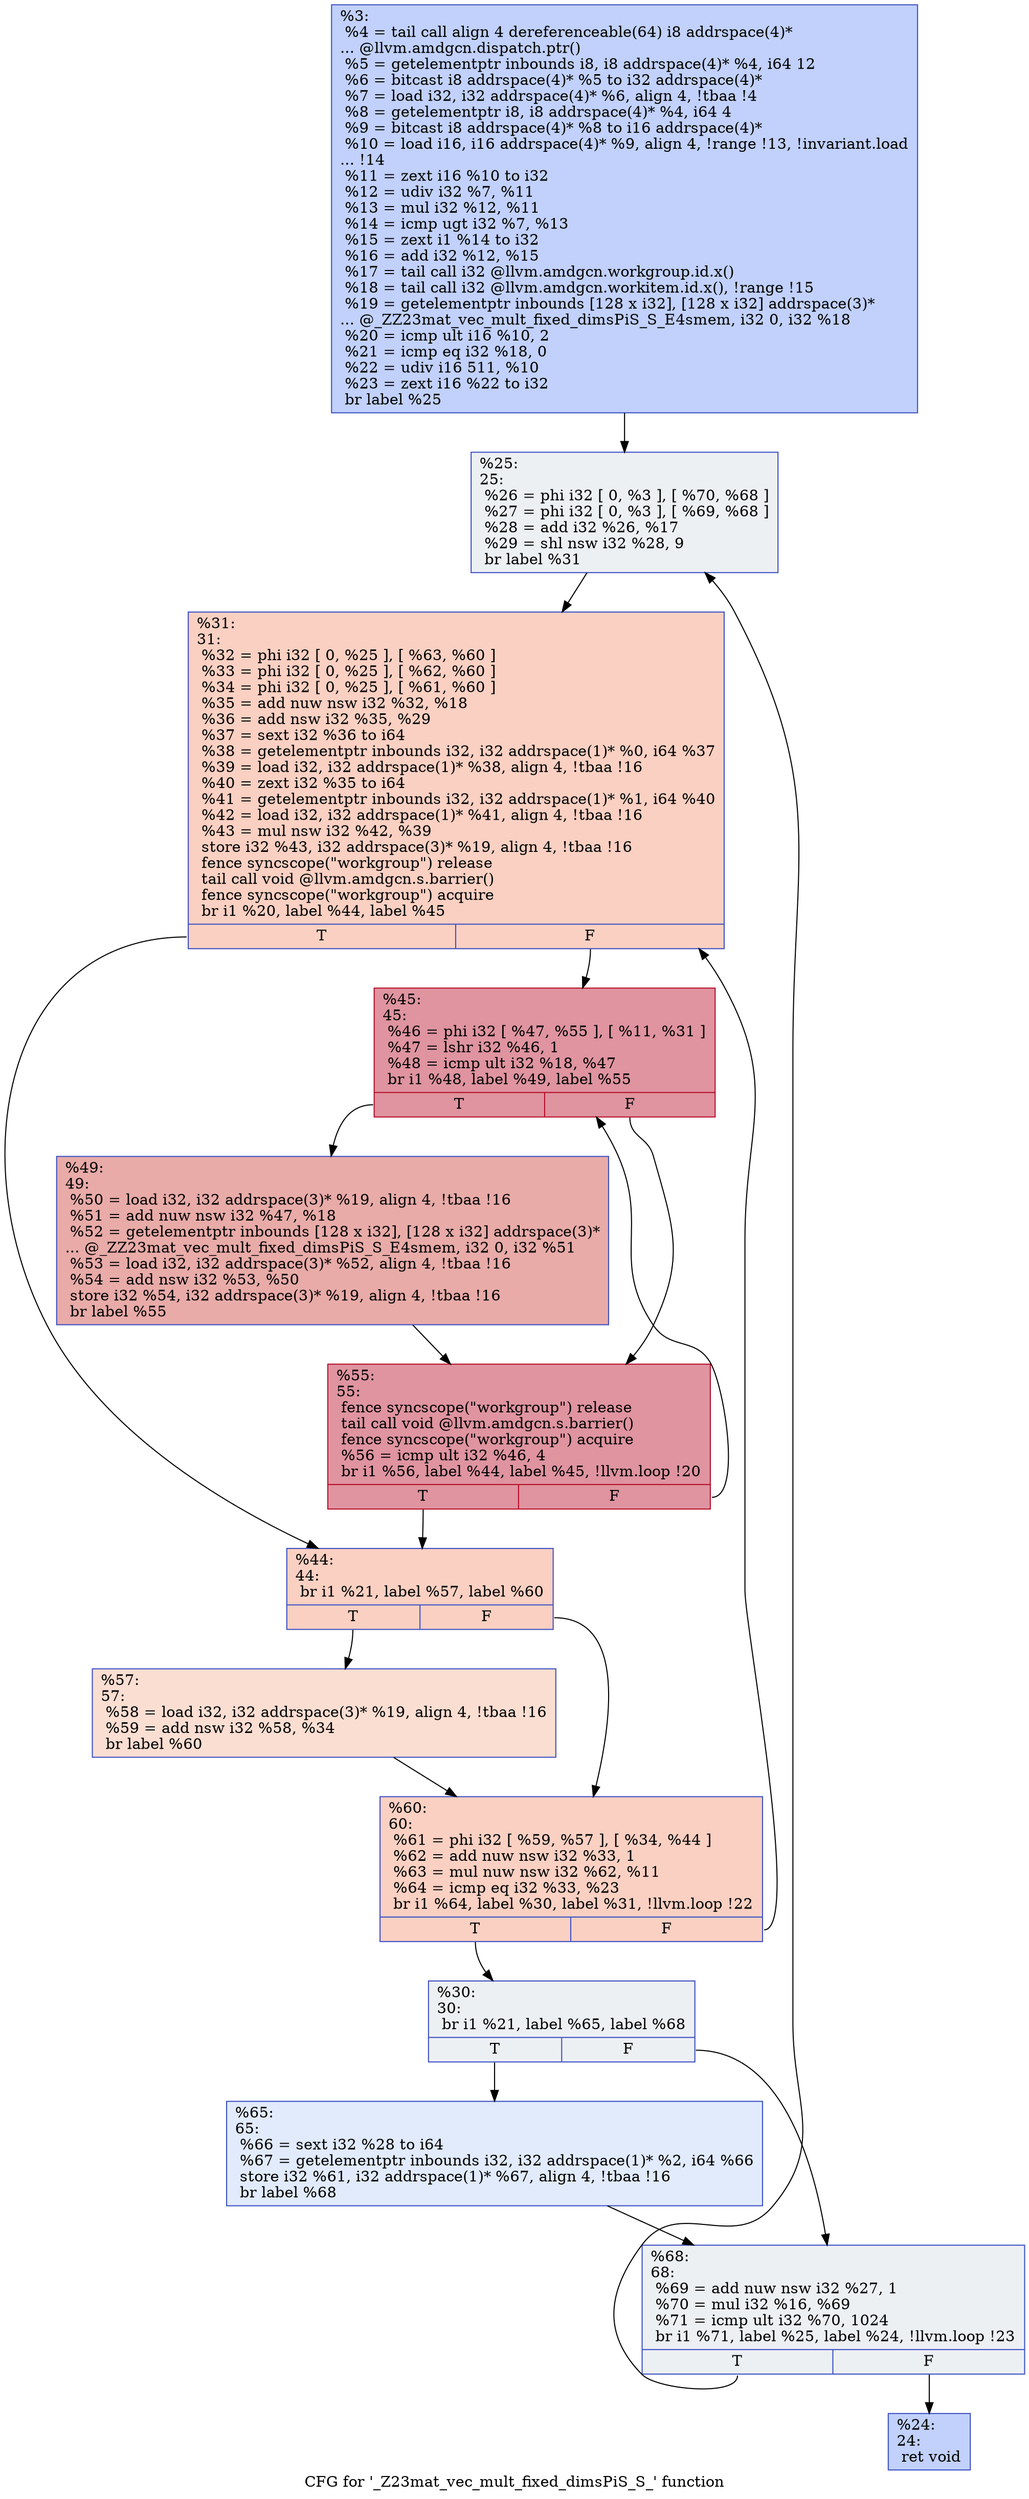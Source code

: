 digraph "CFG for '_Z23mat_vec_mult_fixed_dimsPiS_S_' function" {
	label="CFG for '_Z23mat_vec_mult_fixed_dimsPiS_S_' function";

	Node0x5539a40 [shape=record,color="#3d50c3ff", style=filled, fillcolor="#7396f570",label="{%3:\l  %4 = tail call align 4 dereferenceable(64) i8 addrspace(4)*\l... @llvm.amdgcn.dispatch.ptr()\l  %5 = getelementptr inbounds i8, i8 addrspace(4)* %4, i64 12\l  %6 = bitcast i8 addrspace(4)* %5 to i32 addrspace(4)*\l  %7 = load i32, i32 addrspace(4)* %6, align 4, !tbaa !4\l  %8 = getelementptr i8, i8 addrspace(4)* %4, i64 4\l  %9 = bitcast i8 addrspace(4)* %8 to i16 addrspace(4)*\l  %10 = load i16, i16 addrspace(4)* %9, align 4, !range !13, !invariant.load\l... !14\l  %11 = zext i16 %10 to i32\l  %12 = udiv i32 %7, %11\l  %13 = mul i32 %12, %11\l  %14 = icmp ugt i32 %7, %13\l  %15 = zext i1 %14 to i32\l  %16 = add i32 %12, %15\l  %17 = tail call i32 @llvm.amdgcn.workgroup.id.x()\l  %18 = tail call i32 @llvm.amdgcn.workitem.id.x(), !range !15\l  %19 = getelementptr inbounds [128 x i32], [128 x i32] addrspace(3)*\l... @_ZZ23mat_vec_mult_fixed_dimsPiS_S_E4smem, i32 0, i32 %18\l  %20 = icmp ult i16 %10, 2\l  %21 = icmp eq i32 %18, 0\l  %22 = udiv i16 511, %10\l  %23 = zext i16 %22 to i32\l  br label %25\l}"];
	Node0x5539a40 -> Node0x553be50;
	Node0x553c260 [shape=record,color="#3d50c3ff", style=filled, fillcolor="#7396f570",label="{%24:\l24:                                               \l  ret void\l}"];
	Node0x553be50 [shape=record,color="#3d50c3ff", style=filled, fillcolor="#d6dce470",label="{%25:\l25:                                               \l  %26 = phi i32 [ 0, %3 ], [ %70, %68 ]\l  %27 = phi i32 [ 0, %3 ], [ %69, %68 ]\l  %28 = add i32 %26, %17\l  %29 = shl nsw i32 %28, 9\l  br label %31\l}"];
	Node0x553be50 -> Node0x553c6e0;
	Node0x553c7e0 [shape=record,color="#3d50c3ff", style=filled, fillcolor="#d6dce470",label="{%30:\l30:                                               \l  br i1 %21, label %65, label %68\l|{<s0>T|<s1>F}}"];
	Node0x553c7e0:s0 -> Node0x553c870;
	Node0x553c7e0:s1 -> Node0x553c370;
	Node0x553c6e0 [shape=record,color="#3d50c3ff", style=filled, fillcolor="#f3947570",label="{%31:\l31:                                               \l  %32 = phi i32 [ 0, %25 ], [ %63, %60 ]\l  %33 = phi i32 [ 0, %25 ], [ %62, %60 ]\l  %34 = phi i32 [ 0, %25 ], [ %61, %60 ]\l  %35 = add nuw nsw i32 %32, %18\l  %36 = add nsw i32 %35, %29\l  %37 = sext i32 %36 to i64\l  %38 = getelementptr inbounds i32, i32 addrspace(1)* %0, i64 %37\l  %39 = load i32, i32 addrspace(1)* %38, align 4, !tbaa !16\l  %40 = zext i32 %35 to i64\l  %41 = getelementptr inbounds i32, i32 addrspace(1)* %1, i64 %40\l  %42 = load i32, i32 addrspace(1)* %41, align 4, !tbaa !16\l  %43 = mul nsw i32 %42, %39\l  store i32 %43, i32 addrspace(3)* %19, align 4, !tbaa !16\l  fence syncscope(\"workgroup\") release\l  tail call void @llvm.amdgcn.s.barrier()\l  fence syncscope(\"workgroup\") acquire\l  br i1 %20, label %44, label %45\l|{<s0>T|<s1>F}}"];
	Node0x553c6e0:s0 -> Node0x553ddd0;
	Node0x553c6e0:s1 -> Node0x553de60;
	Node0x553ddd0 [shape=record,color="#3d50c3ff", style=filled, fillcolor="#f3947570",label="{%44:\l44:                                               \l  br i1 %21, label %57, label %60\l|{<s0>T|<s1>F}}"];
	Node0x553ddd0:s0 -> Node0x553dfa0;
	Node0x553ddd0:s1 -> Node0x553c9a0;
	Node0x553de60 [shape=record,color="#b70d28ff", style=filled, fillcolor="#b70d2870",label="{%45:\l45:                                               \l  %46 = phi i32 [ %47, %55 ], [ %11, %31 ]\l  %47 = lshr i32 %46, 1\l  %48 = icmp ult i32 %18, %47\l  br i1 %48, label %49, label %55\l|{<s0>T|<s1>F}}"];
	Node0x553de60:s0 -> Node0x553e330;
	Node0x553de60:s1 -> Node0x553e0a0;
	Node0x553e330 [shape=record,color="#3d50c3ff", style=filled, fillcolor="#cc403a70",label="{%49:\l49:                                               \l  %50 = load i32, i32 addrspace(3)* %19, align 4, !tbaa !16\l  %51 = add nuw nsw i32 %47, %18\l  %52 = getelementptr inbounds [128 x i32], [128 x i32] addrspace(3)*\l... @_ZZ23mat_vec_mult_fixed_dimsPiS_S_E4smem, i32 0, i32 %51\l  %53 = load i32, i32 addrspace(3)* %52, align 4, !tbaa !16\l  %54 = add nsw i32 %53, %50\l  store i32 %54, i32 addrspace(3)* %19, align 4, !tbaa !16\l  br label %55\l}"];
	Node0x553e330 -> Node0x553e0a0;
	Node0x553e0a0 [shape=record,color="#b70d28ff", style=filled, fillcolor="#b70d2870",label="{%55:\l55:                                               \l  fence syncscope(\"workgroup\") release\l  tail call void @llvm.amdgcn.s.barrier()\l  fence syncscope(\"workgroup\") acquire\l  %56 = icmp ult i32 %46, 4\l  br i1 %56, label %44, label %45, !llvm.loop !20\l|{<s0>T|<s1>F}}"];
	Node0x553e0a0:s0 -> Node0x553ddd0;
	Node0x553e0a0:s1 -> Node0x553de60;
	Node0x553dfa0 [shape=record,color="#3d50c3ff", style=filled, fillcolor="#f7b59970",label="{%57:\l57:                                               \l  %58 = load i32, i32 addrspace(3)* %19, align 4, !tbaa !16\l  %59 = add nsw i32 %58, %34\l  br label %60\l}"];
	Node0x553dfa0 -> Node0x553c9a0;
	Node0x553c9a0 [shape=record,color="#3d50c3ff", style=filled, fillcolor="#f3947570",label="{%60:\l60:                                               \l  %61 = phi i32 [ %59, %57 ], [ %34, %44 ]\l  %62 = add nuw nsw i32 %33, 1\l  %63 = mul nuw nsw i32 %62, %11\l  %64 = icmp eq i32 %33, %23\l  br i1 %64, label %30, label %31, !llvm.loop !22\l|{<s0>T|<s1>F}}"];
	Node0x553c9a0:s0 -> Node0x553c7e0;
	Node0x553c9a0:s1 -> Node0x553c6e0;
	Node0x553c870 [shape=record,color="#3d50c3ff", style=filled, fillcolor="#bbd1f870",label="{%65:\l65:                                               \l  %66 = sext i32 %28 to i64\l  %67 = getelementptr inbounds i32, i32 addrspace(1)* %2, i64 %66\l  store i32 %61, i32 addrspace(1)* %67, align 4, !tbaa !16\l  br label %68\l}"];
	Node0x553c870 -> Node0x553c370;
	Node0x553c370 [shape=record,color="#3d50c3ff", style=filled, fillcolor="#d6dce470",label="{%68:\l68:                                               \l  %69 = add nuw nsw i32 %27, 1\l  %70 = mul i32 %16, %69\l  %71 = icmp ult i32 %70, 1024\l  br i1 %71, label %25, label %24, !llvm.loop !23\l|{<s0>T|<s1>F}}"];
	Node0x553c370:s0 -> Node0x553be50;
	Node0x553c370:s1 -> Node0x553c260;
}
